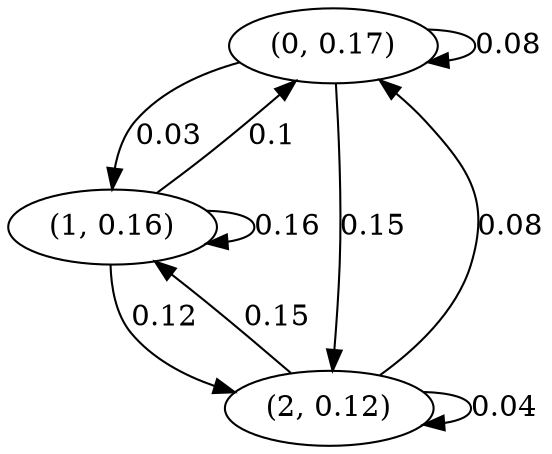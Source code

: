 digraph {
    0 [ label = "(0, 0.17)" ]
    1 [ label = "(1, 0.16)" ]
    2 [ label = "(2, 0.12)" ]
    0 -> 0 [ label = "0.08" ]
    1 -> 1 [ label = "0.16" ]
    2 -> 2 [ label = "0.04" ]
    1 -> 0 [ label = "0.1" ]
    2 -> 0 [ label = "0.08" ]
    0 -> 1 [ label = "0.03" ]
    2 -> 1 [ label = "0.15" ]
    0 -> 2 [ label = "0.15" ]
    1 -> 2 [ label = "0.12" ]
}

